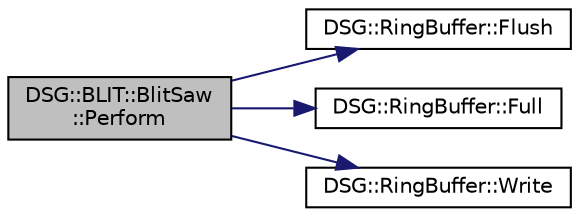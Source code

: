 digraph "DSG::BLIT::BlitSaw::Perform"
{
  edge [fontname="Helvetica",fontsize="10",labelfontname="Helvetica",labelfontsize="10"];
  node [fontname="Helvetica",fontsize="10",shape=record];
  rankdir="LR";
  Node1 [label="DSG::BLIT::BlitSaw\l::Perform",height=0.2,width=0.4,color="black", fillcolor="grey75", style="filled", fontcolor="black"];
  Node1 -> Node2 [color="midnightblue",fontsize="10",style="solid"];
  Node2 [label="DSG::RingBuffer::Flush",height=0.2,width=0.4,color="black", fillcolor="white", style="filled",URL="$class_d_s_g_1_1_ring_buffer.html#ab23c8003d2857809a816068eeb209d60"];
  Node1 -> Node3 [color="midnightblue",fontsize="10",style="solid"];
  Node3 [label="DSG::RingBuffer::Full",height=0.2,width=0.4,color="black", fillcolor="white", style="filled",URL="$class_d_s_g_1_1_ring_buffer.html#a53ddb04ffcbb5470a8d2b0a3c65b70cb"];
  Node1 -> Node4 [color="midnightblue",fontsize="10",style="solid"];
  Node4 [label="DSG::RingBuffer::Write",height=0.2,width=0.4,color="black", fillcolor="white", style="filled",URL="$class_d_s_g_1_1_ring_buffer.html#aa5dd2caa0a270173251faee40a43d692"];
}
